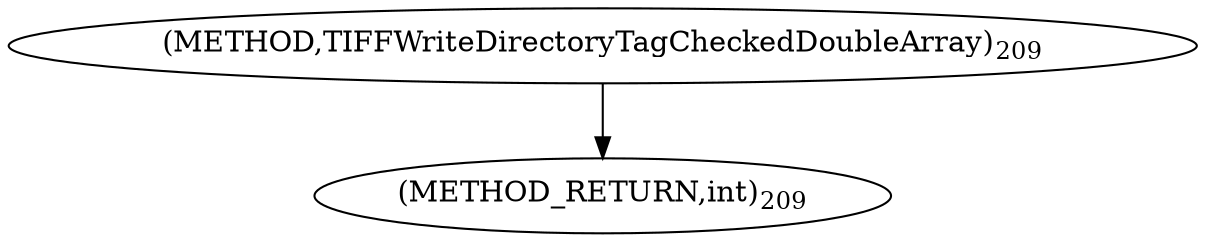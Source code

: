 digraph "TIFFWriteDirectoryTagCheckedDoubleArray" {  
"64346" [label = <(METHOD,TIFFWriteDirectoryTagCheckedDoubleArray)<SUB>209</SUB>> ]
"64353" [label = <(METHOD_RETURN,int)<SUB>209</SUB>> ]
  "64346" -> "64353" 
}
